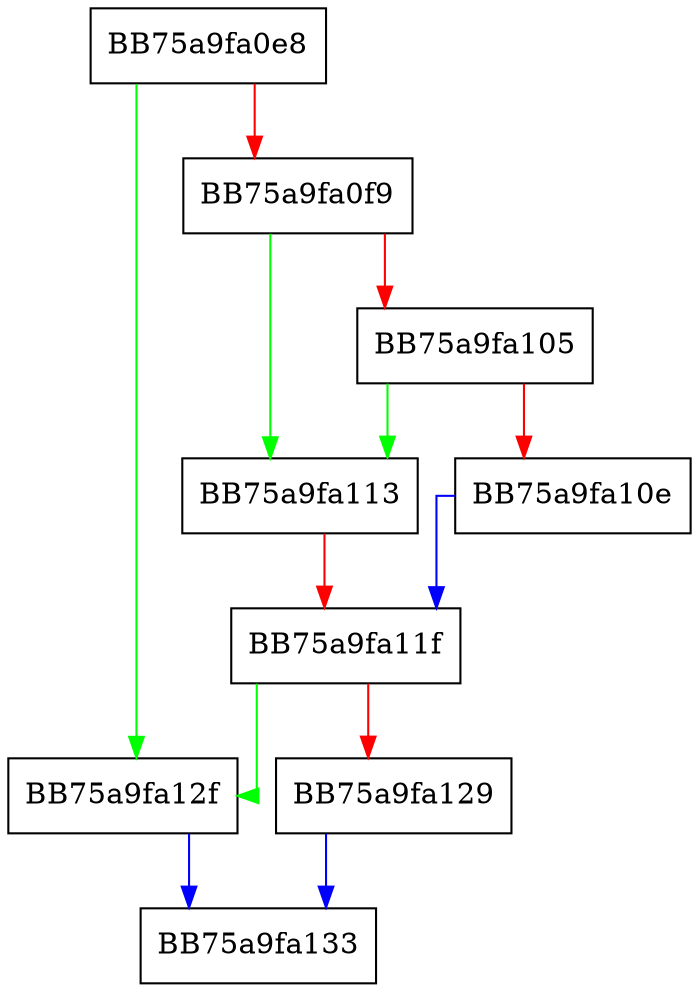 digraph _Peek {
  node [shape="box"];
  graph [splines=ortho];
  BB75a9fa0e8 -> BB75a9fa12f [color="green"];
  BB75a9fa0e8 -> BB75a9fa0f9 [color="red"];
  BB75a9fa0f9 -> BB75a9fa113 [color="green"];
  BB75a9fa0f9 -> BB75a9fa105 [color="red"];
  BB75a9fa105 -> BB75a9fa113 [color="green"];
  BB75a9fa105 -> BB75a9fa10e [color="red"];
  BB75a9fa10e -> BB75a9fa11f [color="blue"];
  BB75a9fa113 -> BB75a9fa11f [color="red"];
  BB75a9fa11f -> BB75a9fa12f [color="green"];
  BB75a9fa11f -> BB75a9fa129 [color="red"];
  BB75a9fa129 -> BB75a9fa133 [color="blue"];
  BB75a9fa12f -> BB75a9fa133 [color="blue"];
}